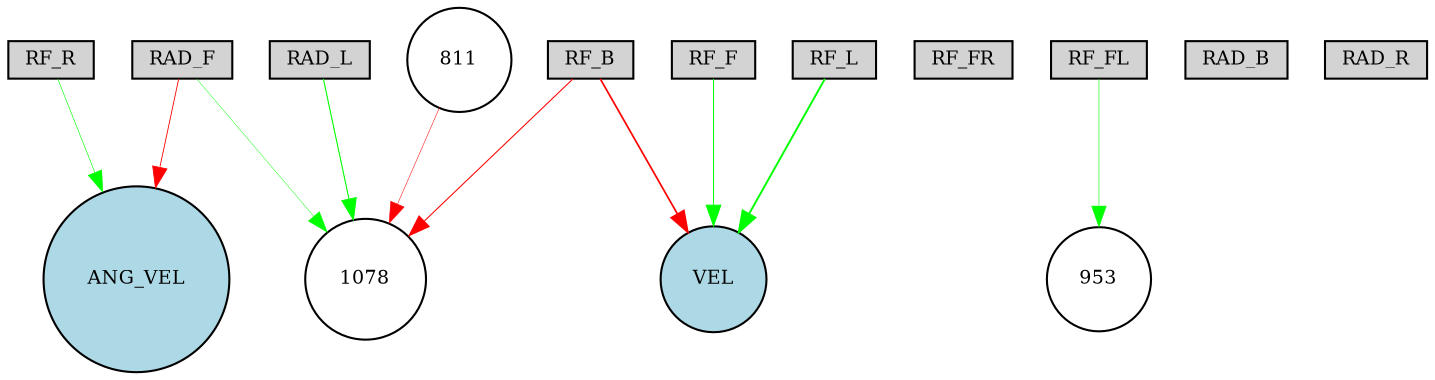 digraph {
	node [fontsize=9 height=0.2 shape=circle width=0.2]
	RF_R [fillcolor=lightgray shape=box style=filled]
	RF_FR [fillcolor=lightgray shape=box style=filled]
	RF_F [fillcolor=lightgray shape=box style=filled]
	RF_FL [fillcolor=lightgray shape=box style=filled]
	RF_L [fillcolor=lightgray shape=box style=filled]
	RF_B [fillcolor=lightgray shape=box style=filled]
	RAD_F [fillcolor=lightgray shape=box style=filled]
	RAD_L [fillcolor=lightgray shape=box style=filled]
	RAD_B [fillcolor=lightgray shape=box style=filled]
	RAD_R [fillcolor=lightgray shape=box style=filled]
	ANG_VEL [fillcolor=lightblue style=filled]
	VEL [fillcolor=lightblue style=filled]
	811 [fillcolor=white style=filled]
	1078 [fillcolor=white style=filled]
	953 [fillcolor=white style=filled]
	RF_B -> VEL [color=red penwidth=0.8224474418841076 style=solid]
	RF_F -> VEL [color=green penwidth=0.46687794961428775 style=solid]
	RF_L -> VEL [color=green penwidth=0.9198832075782812 style=solid]
	RF_R -> ANG_VEL [color=green penwidth=0.2936675460596543 style=solid]
	RF_FL -> 953 [color=green penwidth=0.2798550871328068 style=solid]
	RF_B -> 1078 [color=red penwidth=0.506144142567152 style=solid]
	RAD_L -> 1078 [color=green penwidth=0.5289921770450546 style=solid]
	RAD_F -> 1078 [color=green penwidth=0.21688619282692312 style=solid]
	811 -> 1078 [color=red penwidth=0.2434567167261498 style=solid]
	RAD_F -> ANG_VEL [color=red penwidth=0.40875351904293045 style=solid]
}
